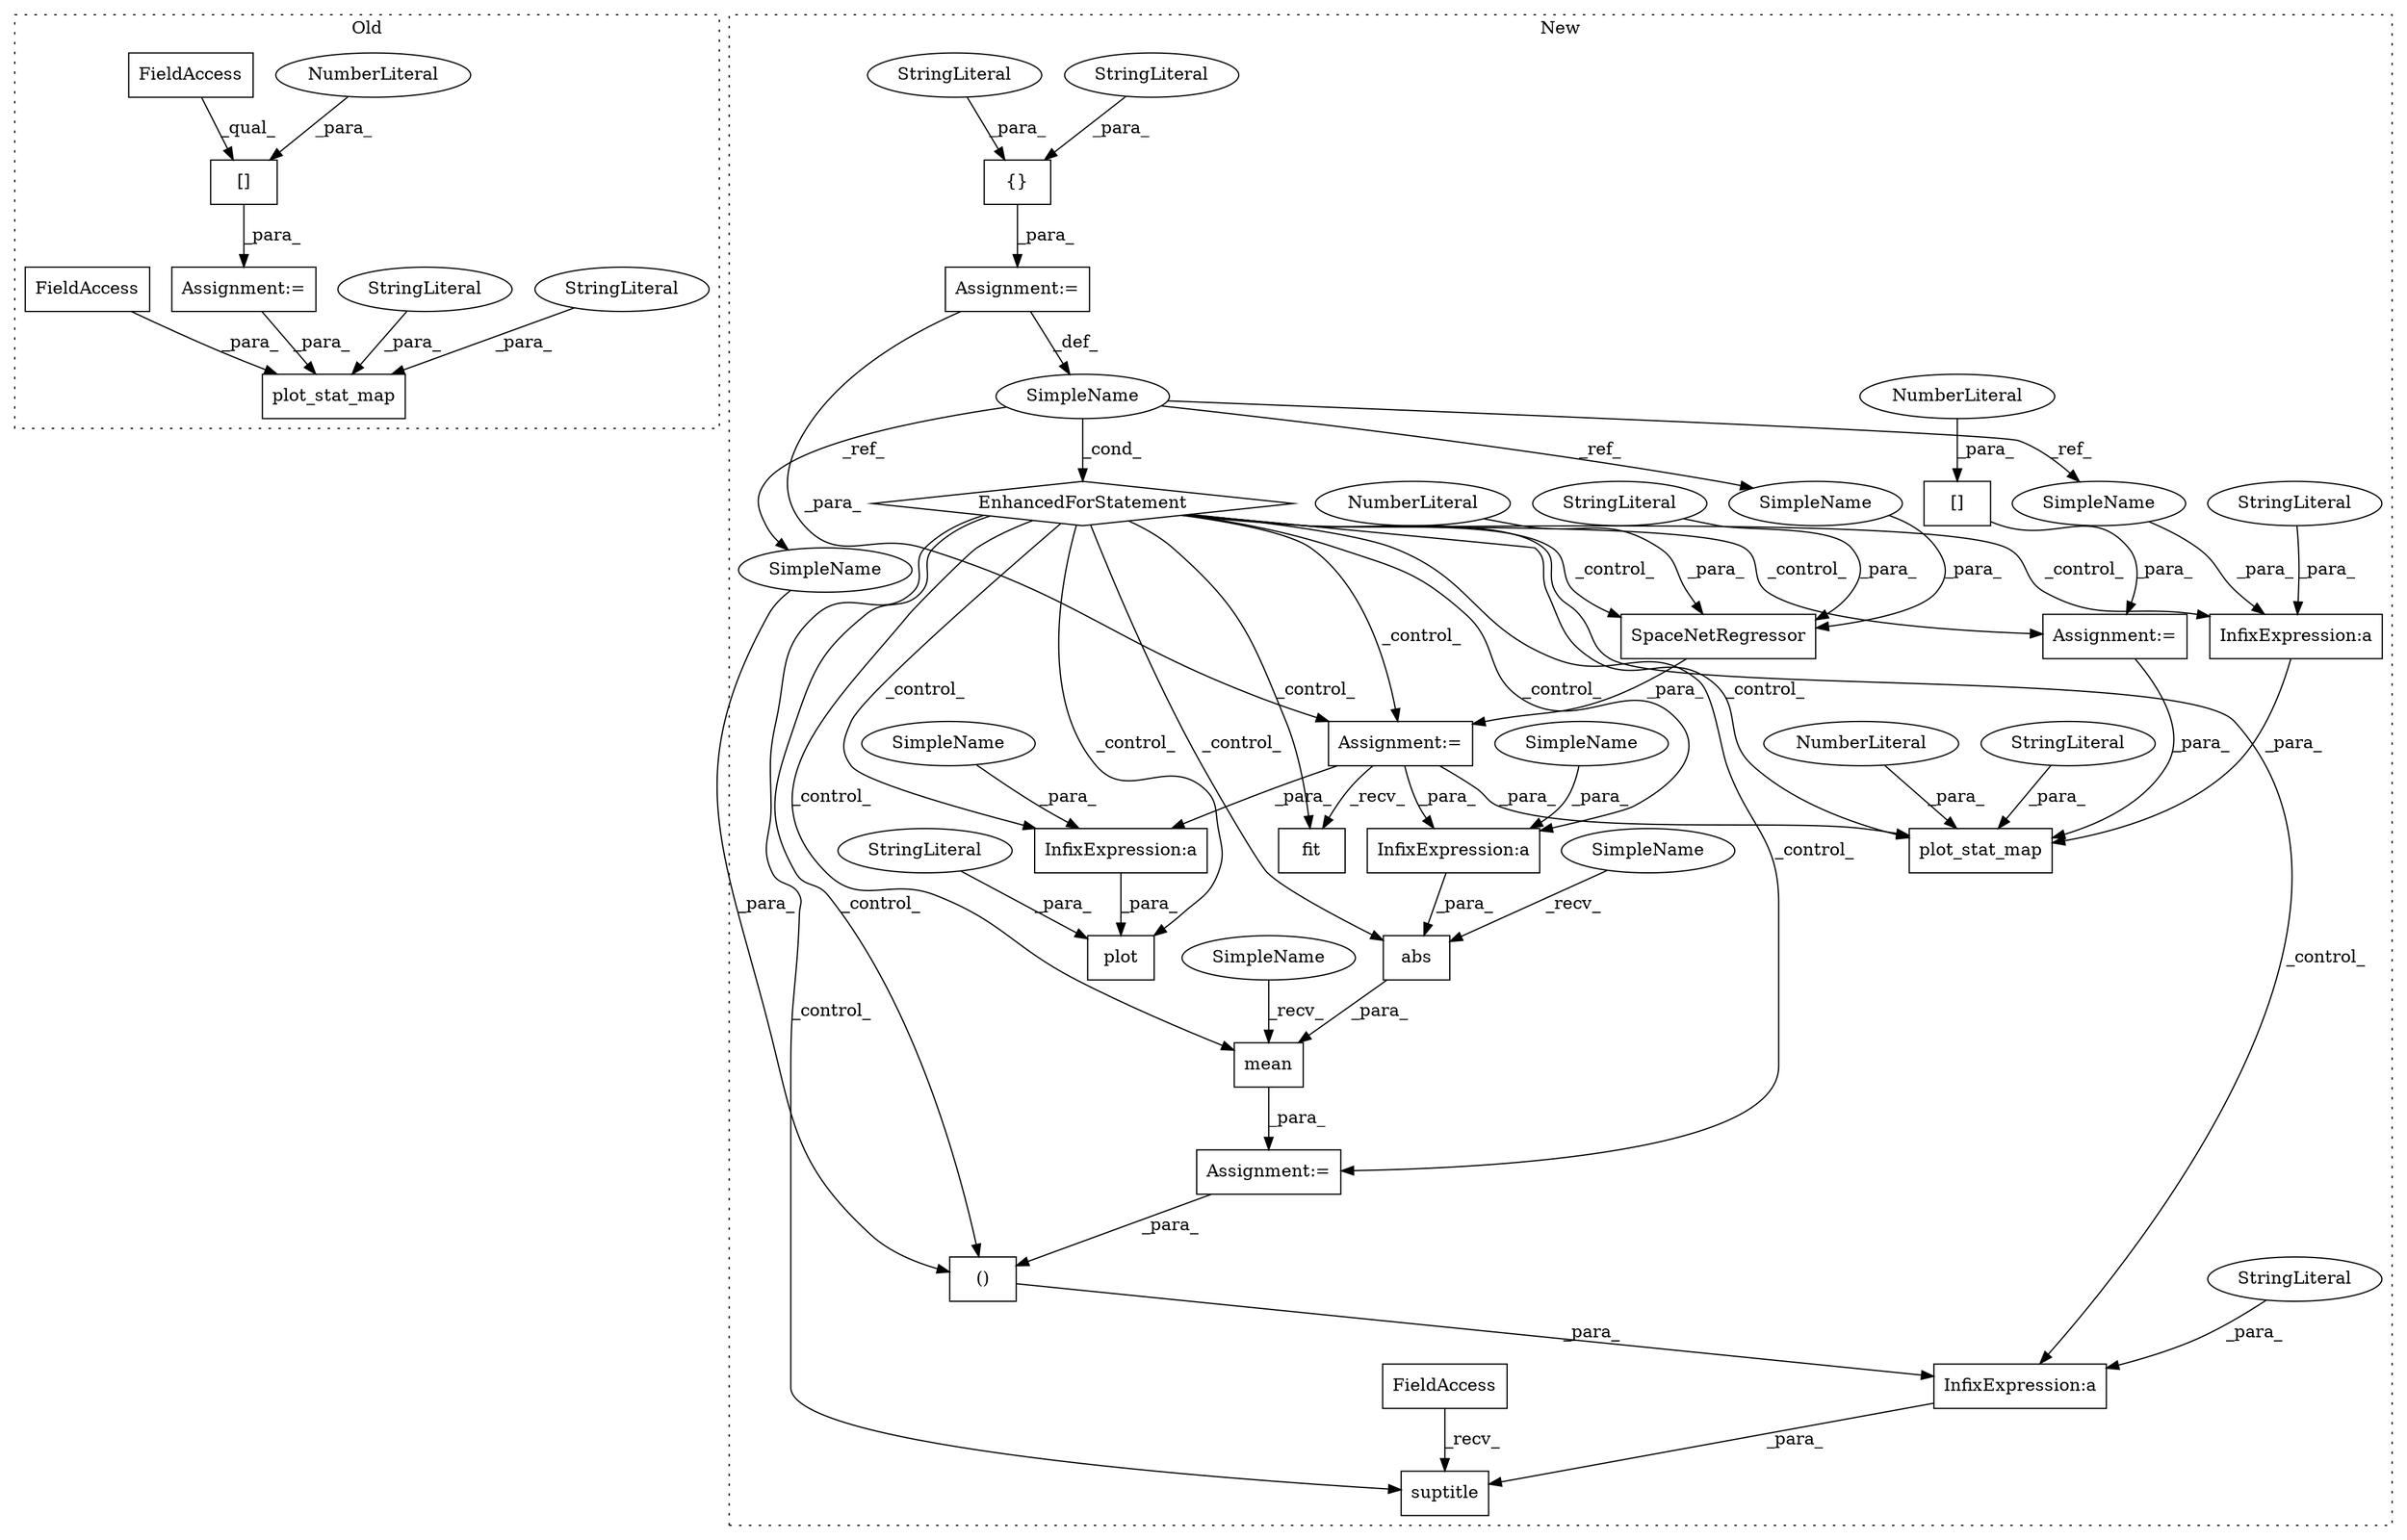 digraph G {
subgraph cluster0 {
1 [label="plot_stat_map" a="32" s="1301,1362" l="14,1" shape="box"];
3 [label="Assignment:=" a="7" s="1261" l="1" shape="box"];
4 [label="StringLiteral" a="45" s="1339" l="19" shape="ellipse"];
6 [label="[]" a="2" s="1262,1294" l="31,1" shape="box"];
7 [label="NumberLiteral" a="34" s="1293" l="1" shape="ellipse"];
21 [label="StringLiteral" a="45" s="1359" l="3" shape="ellipse"];
32 [label="FieldAccess" a="22" s="1262" l="30" shape="box"];
33 [label="FieldAccess" a="22" s="1315" l="8" shape="box"];
label = "Old";
style="dotted";
}
subgraph cluster1 {
2 [label="[]" a="2" s="1487,1490" l="2,1" shape="box"];
5 [label="NumberLiteral" a="34" s="1489" l="1" shape="ellipse"];
8 [label="Assignment:=" a="7" s="1486" l="1" shape="box"];
9 [label="plot_stat_map" a="32" s="1499,1565" l="14,1" shape="box"];
10 [label="InfixExpression:a" a="27" s="1549" l="3" shape="box"];
11 [label="{}" a="4" s="1220,1243" l="1,1" shape="box"];
12 [label="InfixExpression:a" a="27" s="1671" l="10" shape="box"];
13 [label="InfixExpression:a" a="27" s="1453" l="3" shape="box"];
14 [label="InfixExpression:a" a="27" s="2009" l="3" shape="box"];
15 [label="()" a="106" s="1681" l="23" shape="box"];
16 [label="SpaceNetRegressor" a="32" s="1262,1297" l="18,1" shape="box"];
17 [label="NumberLiteral" a="34" s="1564" l="1" shape="ellipse"];
18 [label="NumberLiteral" a="34" s="1296" l="1" shape="ellipse"];
19 [label="EnhancedForStatement" a="70" s="1138,1244" l="53,2" shape="diamond"];
20 [label="SimpleName" a="42" s="1198" l="7" shape="ellipse"];
22 [label="StringLiteral" a="45" s="1229" l="14" shape="ellipse"];
23 [label="StringLiteral" a="45" s="1221" l="7" shape="ellipse"];
24 [label="StringLiteral" a="45" s="1280" l="7" shape="ellipse"];
25 [label="StringLiteral" a="45" s="1560" l="3" shape="ellipse"];
26 [label="StringLiteral" a="45" s="1635" l="36" shape="ellipse"];
27 [label="StringLiteral" a="45" s="1537" l="12" shape="ellipse"];
28 [label="fit" a="32" s="1314,1333" l="4,1" shape="box"];
29 [label="abs" a="32" s="1443,1462" l="4,1" shape="box"];
30 [label="mean" a="32" s="1432,1463" l="5,1" shape="box"];
31 [label="plot" a="32" s="1998,2055" l="5,1" shape="box"];
34 [label="suptitle" a="32" s="1626,1704" l="9,2" shape="box"];
35 [label="FieldAccess" a="22" s="1608" l="10" shape="box"];
36 [label="StringLiteral" a="45" s="2019" l="26" shape="ellipse"];
37 [label="Assignment:=" a="7" s="1261" l="1" shape="box"];
38 [label="Assignment:=" a="7" s="1138,1244" l="53,2" shape="box"];
39 [label="Assignment:=" a="7" s="1425" l="1" shape="box"];
40 [label="SimpleName" a="42" s="2003" l="6" shape="ellipse"];
41 [label="SimpleName" a="42" s="1447" l="6" shape="ellipse"];
42 [label="SimpleName" a="42" s="1426" l="5" shape="ellipse"];
43 [label="SimpleName" a="42" s="1437" l="5" shape="ellipse"];
44 [label="SimpleName" a="42" s="1288" l="7" shape="ellipse"];
45 [label="SimpleName" a="42" s="1552" l="7" shape="ellipse"];
46 [label="SimpleName" a="42" s="1681" l="7" shape="ellipse"];
label = "New";
style="dotted";
}
2 -> 8 [label="_para_"];
3 -> 1 [label="_para_"];
4 -> 1 [label="_para_"];
5 -> 2 [label="_para_"];
6 -> 3 [label="_para_"];
7 -> 6 [label="_para_"];
8 -> 9 [label="_para_"];
10 -> 9 [label="_para_"];
11 -> 38 [label="_para_"];
12 -> 34 [label="_para_"];
13 -> 29 [label="_para_"];
14 -> 31 [label="_para_"];
15 -> 12 [label="_para_"];
16 -> 37 [label="_para_"];
17 -> 9 [label="_para_"];
18 -> 16 [label="_para_"];
19 -> 14 [label="_control_"];
19 -> 31 [label="_control_"];
19 -> 34 [label="_control_"];
19 -> 8 [label="_control_"];
19 -> 16 [label="_control_"];
19 -> 30 [label="_control_"];
19 -> 12 [label="_control_"];
19 -> 15 [label="_control_"];
19 -> 9 [label="_control_"];
19 -> 37 [label="_control_"];
19 -> 29 [label="_control_"];
19 -> 39 [label="_control_"];
19 -> 10 [label="_control_"];
19 -> 13 [label="_control_"];
19 -> 28 [label="_control_"];
20 -> 44 [label="_ref_"];
20 -> 46 [label="_ref_"];
20 -> 45 [label="_ref_"];
20 -> 19 [label="_cond_"];
21 -> 1 [label="_para_"];
22 -> 11 [label="_para_"];
23 -> 11 [label="_para_"];
24 -> 16 [label="_para_"];
25 -> 9 [label="_para_"];
26 -> 12 [label="_para_"];
27 -> 10 [label="_para_"];
29 -> 30 [label="_para_"];
30 -> 39 [label="_para_"];
32 -> 6 [label="_qual_"];
33 -> 1 [label="_para_"];
35 -> 34 [label="_recv_"];
36 -> 31 [label="_para_"];
37 -> 28 [label="_recv_"];
37 -> 13 [label="_para_"];
37 -> 14 [label="_para_"];
37 -> 9 [label="_para_"];
38 -> 37 [label="_para_"];
38 -> 20 [label="_def_"];
39 -> 15 [label="_para_"];
40 -> 14 [label="_para_"];
41 -> 13 [label="_para_"];
42 -> 30 [label="_recv_"];
43 -> 29 [label="_recv_"];
44 -> 16 [label="_para_"];
45 -> 10 [label="_para_"];
46 -> 15 [label="_para_"];
}
